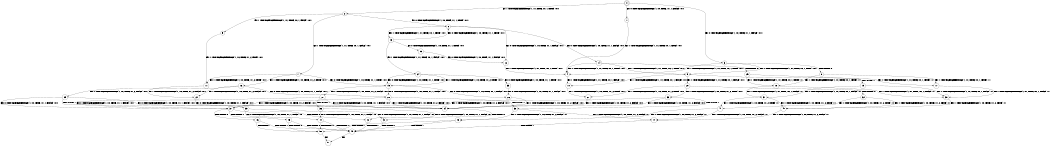 digraph BCG {
size = "7, 10.5";
center = TRUE;
node [shape = circle];
0 [peripheries = 2];
0 -> 1 [label = "EX !0 !ATOMIC_EXCH_BRANCH (1, +0, TRUE, +1, 1, FALSE) !:0:1:"];
0 -> 2 [label = "EX !1 !ATOMIC_EXCH_BRANCH (1, +1, TRUE, +0, 1, TRUE) !:0:1:"];
0 -> 3 [label = "EX !0 !ATOMIC_EXCH_BRANCH (1, +0, TRUE, +1, 1, FALSE) !:0:1:"];
1 -> 4 [label = "EX !1 !ATOMIC_EXCH_BRANCH (1, +1, TRUE, +0, 1, TRUE) !:0:1:"];
2 -> 5 [label = "EX !1 !ATOMIC_EXCH_BRANCH (1, +1, TRUE, +0, 1, FALSE) !:0:1:"];
2 -> 6 [label = "EX !0 !ATOMIC_EXCH_BRANCH (1, +0, TRUE, +1, 1, TRUE) !:0:1:"];
2 -> 7 [label = "EX !1 !ATOMIC_EXCH_BRANCH (1, +1, TRUE, +0, 1, FALSE) !:0:1:"];
3 -> 4 [label = "EX !1 !ATOMIC_EXCH_BRANCH (1, +1, TRUE, +0, 1, TRUE) !:0:1:"];
3 -> 8 [label = "TERMINATE !0"];
3 -> 9 [label = "EX !1 !ATOMIC_EXCH_BRANCH (1, +1, TRUE, +0, 1, TRUE) !:0:1:"];
4 -> 10 [label = "EX !1 !ATOMIC_EXCH_BRANCH (1, +1, TRUE, +0, 1, FALSE) !:0:1:"];
5 -> 11 [label = "EX !1 !ATOMIC_EXCH_BRANCH (1, +0, TRUE, +1, 2, TRUE) !:0:1:"];
6 -> 12 [label = "EX !0 !ATOMIC_EXCH_BRANCH (1, +0, TRUE, +1, 1, FALSE) !:0:1:"];
6 -> 13 [label = "EX !1 !ATOMIC_EXCH_BRANCH (1, +1, TRUE, +0, 1, TRUE) !:0:1:"];
6 -> 14 [label = "EX !0 !ATOMIC_EXCH_BRANCH (1, +0, TRUE, +1, 1, FALSE) !:0:1:"];
7 -> 11 [label = "EX !1 !ATOMIC_EXCH_BRANCH (1, +0, TRUE, +1, 2, TRUE) !:0:1:"];
7 -> 15 [label = "EX !0 !ATOMIC_EXCH_BRANCH (1, +0, TRUE, +1, 1, TRUE) !:0:1:"];
7 -> 16 [label = "EX !1 !ATOMIC_EXCH_BRANCH (1, +0, TRUE, +1, 2, TRUE) !:0:1:"];
8 -> 17 [label = "EX !1 !ATOMIC_EXCH_BRANCH (1, +1, TRUE, +0, 1, TRUE) !:1:"];
8 -> 18 [label = "EX !1 !ATOMIC_EXCH_BRANCH (1, +1, TRUE, +0, 1, TRUE) !:1:"];
9 -> 10 [label = "EX !1 !ATOMIC_EXCH_BRANCH (1, +1, TRUE, +0, 1, FALSE) !:0:1:"];
9 -> 19 [label = "TERMINATE !0"];
9 -> 20 [label = "EX !1 !ATOMIC_EXCH_BRANCH (1, +1, TRUE, +0, 1, FALSE) !:0:1:"];
10 -> 21 [label = "EX !1 !ATOMIC_EXCH_BRANCH (1, +0, TRUE, +1, 2, TRUE) !:0:1:"];
11 -> 22 [label = "EX !1 !ATOMIC_EXCH_BRANCH (1, +0, TRUE, +1, 2, FALSE) !:0:1:"];
12 -> 4 [label = "EX !1 !ATOMIC_EXCH_BRANCH (1, +1, TRUE, +0, 1, TRUE) !:0:1:"];
13 -> 23 [label = "EX !0 !ATOMIC_EXCH_BRANCH (1, +0, TRUE, +1, 1, TRUE) !:0:1:"];
13 -> 24 [label = "EX !1 !ATOMIC_EXCH_BRANCH (1, +1, TRUE, +0, 1, FALSE) !:0:1:"];
13 -> 6 [label = "EX !0 !ATOMIC_EXCH_BRANCH (1, +0, TRUE, +1, 1, TRUE) !:0:1:"];
14 -> 4 [label = "EX !1 !ATOMIC_EXCH_BRANCH (1, +1, TRUE, +0, 1, TRUE) !:0:1:"];
14 -> 25 [label = "TERMINATE !0"];
14 -> 9 [label = "EX !1 !ATOMIC_EXCH_BRANCH (1, +1, TRUE, +0, 1, TRUE) !:0:1:"];
15 -> 26 [label = "EX !0 !ATOMIC_EXCH_BRANCH (1, +0, TRUE, +1, 1, FALSE) !:0:1:"];
15 -> 27 [label = "EX !1 !ATOMIC_EXCH_BRANCH (1, +0, TRUE, +1, 2, FALSE) !:0:1:"];
15 -> 28 [label = "EX !0 !ATOMIC_EXCH_BRANCH (1, +0, TRUE, +1, 1, FALSE) !:0:1:"];
16 -> 22 [label = "EX !1 !ATOMIC_EXCH_BRANCH (1, +0, TRUE, +1, 2, FALSE) !:0:1:"];
16 -> 28 [label = "EX !0 !ATOMIC_EXCH_BRANCH (1, +0, TRUE, +1, 1, FALSE) !:0:1:"];
16 -> 29 [label = "EX !1 !ATOMIC_EXCH_BRANCH (1, +0, TRUE, +1, 2, FALSE) !:0:1:"];
17 -> 30 [label = "EX !1 !ATOMIC_EXCH_BRANCH (1, +1, TRUE, +0, 1, FALSE) !:1:"];
18 -> 30 [label = "EX !1 !ATOMIC_EXCH_BRANCH (1, +1, TRUE, +0, 1, FALSE) !:1:"];
18 -> 31 [label = "EX !1 !ATOMIC_EXCH_BRANCH (1, +1, TRUE, +0, 1, FALSE) !:1:"];
19 -> 30 [label = "EX !1 !ATOMIC_EXCH_BRANCH (1, +1, TRUE, +0, 1, FALSE) !:1:"];
19 -> 31 [label = "EX !1 !ATOMIC_EXCH_BRANCH (1, +1, TRUE, +0, 1, FALSE) !:1:"];
20 -> 21 [label = "EX !1 !ATOMIC_EXCH_BRANCH (1, +0, TRUE, +1, 2, TRUE) !:0:1:"];
20 -> 32 [label = "TERMINATE !0"];
20 -> 33 [label = "EX !1 !ATOMIC_EXCH_BRANCH (1, +0, TRUE, +1, 2, TRUE) !:0:1:"];
21 -> 34 [label = "EX !1 !ATOMIC_EXCH_BRANCH (1, +0, TRUE, +1, 2, FALSE) !:0:1:"];
22 -> 34 [label = "EX !0 !ATOMIC_EXCH_BRANCH (1, +0, TRUE, +1, 1, FALSE) !:0:1:"];
23 -> 12 [label = "EX !0 !ATOMIC_EXCH_BRANCH (1, +0, TRUE, +1, 1, FALSE) !:0:1:"];
24 -> 35 [label = "EX !0 !ATOMIC_EXCH_BRANCH (1, +0, TRUE, +1, 1, TRUE) !:0:1:"];
24 -> 15 [label = "EX !1 !ATOMIC_EXCH_BRANCH (1, +0, TRUE, +1, 2, TRUE) !:0:1:"];
24 -> 15 [label = "EX !0 !ATOMIC_EXCH_BRANCH (1, +0, TRUE, +1, 1, TRUE) !:0:1:"];
25 -> 17 [label = "EX !1 !ATOMIC_EXCH_BRANCH (1, +1, TRUE, +0, 1, TRUE) !:1:"];
25 -> 18 [label = "EX !1 !ATOMIC_EXCH_BRANCH (1, +1, TRUE, +0, 1, TRUE) !:1:"];
26 -> 34 [label = "EX !1 !ATOMIC_EXCH_BRANCH (1, +0, TRUE, +1, 2, FALSE) !:0:1:"];
27 -> 34 [label = "EX !0 !ATOMIC_EXCH_BRANCH (1, +0, TRUE, +1, 1, FALSE) !:0:1:"];
27 -> 36 [label = "TERMINATE !1"];
27 -> 37 [label = "EX !0 !ATOMIC_EXCH_BRANCH (1, +0, TRUE, +1, 1, FALSE) !:0:1:"];
28 -> 34 [label = "EX !1 !ATOMIC_EXCH_BRANCH (1, +0, TRUE, +1, 2, FALSE) !:0:1:"];
28 -> 38 [label = "TERMINATE !0"];
28 -> 37 [label = "EX !1 !ATOMIC_EXCH_BRANCH (1, +0, TRUE, +1, 2, FALSE) !:0:1:"];
29 -> 34 [label = "EX !0 !ATOMIC_EXCH_BRANCH (1, +0, TRUE, +1, 1, FALSE) !:0:1:"];
29 -> 39 [label = "TERMINATE !1"];
29 -> 37 [label = "EX !0 !ATOMIC_EXCH_BRANCH (1, +0, TRUE, +1, 1, FALSE) !:0:1:"];
30 -> 40 [label = "EX !1 !ATOMIC_EXCH_BRANCH (1, +0, TRUE, +1, 2, TRUE) !:1:"];
31 -> 40 [label = "EX !1 !ATOMIC_EXCH_BRANCH (1, +0, TRUE, +1, 2, TRUE) !:1:"];
31 -> 41 [label = "EX !1 !ATOMIC_EXCH_BRANCH (1, +0, TRUE, +1, 2, TRUE) !:1:"];
32 -> 40 [label = "EX !1 !ATOMIC_EXCH_BRANCH (1, +0, TRUE, +1, 2, TRUE) !:1:"];
32 -> 41 [label = "EX !1 !ATOMIC_EXCH_BRANCH (1, +0, TRUE, +1, 2, TRUE) !:1:"];
33 -> 34 [label = "EX !1 !ATOMIC_EXCH_BRANCH (1, +0, TRUE, +1, 2, FALSE) !:0:1:"];
33 -> 38 [label = "TERMINATE !0"];
33 -> 37 [label = "EX !1 !ATOMIC_EXCH_BRANCH (1, +0, TRUE, +1, 2, FALSE) !:0:1:"];
34 -> 42 [label = "TERMINATE !0"];
35 -> 26 [label = "EX !0 !ATOMIC_EXCH_BRANCH (1, +0, TRUE, +1, 1, FALSE) !:0:1:"];
36 -> 43 [label = "EX !0 !ATOMIC_EXCH_BRANCH (1, +0, TRUE, +1, 1, FALSE) !:0:"];
36 -> 44 [label = "EX !0 !ATOMIC_EXCH_BRANCH (1, +0, TRUE, +1, 1, FALSE) !:0:"];
37 -> 42 [label = "TERMINATE !0"];
37 -> 45 [label = "TERMINATE !1"];
37 -> 46 [label = "TERMINATE !0"];
38 -> 47 [label = "EX !1 !ATOMIC_EXCH_BRANCH (1, +0, TRUE, +1, 2, FALSE) !:1:"];
38 -> 48 [label = "EX !1 !ATOMIC_EXCH_BRANCH (1, +0, TRUE, +1, 2, FALSE) !:1:"];
39 -> 43 [label = "EX !0 !ATOMIC_EXCH_BRANCH (1, +0, TRUE, +1, 1, FALSE) !:0:"];
39 -> 44 [label = "EX !0 !ATOMIC_EXCH_BRANCH (1, +0, TRUE, +1, 1, FALSE) !:0:"];
40 -> 47 [label = "EX !1 !ATOMIC_EXCH_BRANCH (1, +0, TRUE, +1, 2, FALSE) !:1:"];
41 -> 47 [label = "EX !1 !ATOMIC_EXCH_BRANCH (1, +0, TRUE, +1, 2, FALSE) !:1:"];
41 -> 48 [label = "EX !1 !ATOMIC_EXCH_BRANCH (1, +0, TRUE, +1, 2, FALSE) !:1:"];
42 -> 49 [label = "TERMINATE !1"];
43 -> 49 [label = "TERMINATE !0"];
44 -> 49 [label = "TERMINATE !0"];
44 -> 50 [label = "TERMINATE !0"];
45 -> 49 [label = "TERMINATE !0"];
45 -> 50 [label = "TERMINATE !0"];
46 -> 49 [label = "TERMINATE !1"];
46 -> 50 [label = "TERMINATE !1"];
47 -> 49 [label = "TERMINATE !1"];
48 -> 49 [label = "TERMINATE !1"];
48 -> 50 [label = "TERMINATE !1"];
49 -> 51 [label = "exit"];
50 -> 51 [label = "exit"];
}
